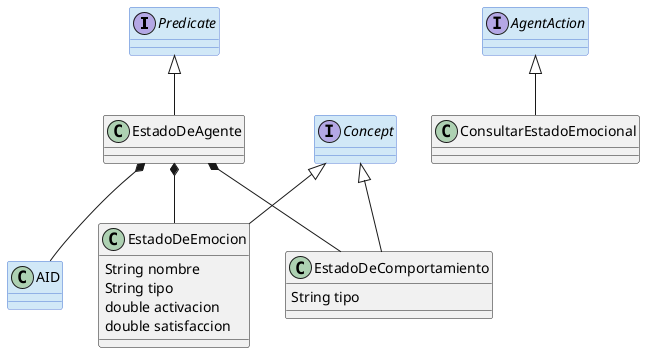 @startuml

interface Predicate #d1e8f7 ##517ad4
interface Concept #d1e8f7 ##517ad4
interface AgentAction #d1e8f7 ##517ad4
class AID #d1e8f7 ##517ad4

Predicate <|-- EstadoDeAgente
Concept <|-- EstadoDeComportamiento
Concept <|-- EstadoDeEmocion
AgentAction <|-- ConsultarEstadoEmocional

EstadoDeAgente *-- EstadoDeComportamiento
EstadoDeAgente *-- EstadoDeEmocion
EstadoDeAgente *-- AID

class EstadoDeComportamiento {
String tipo
}

class EstadoDeEmocion {
String nombre
String tipo
double activacion
double satisfaccion
}

@enduml
